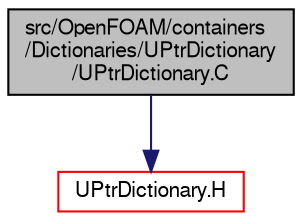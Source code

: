 digraph "src/OpenFOAM/containers/Dictionaries/UPtrDictionary/UPtrDictionary.C"
{
  bgcolor="transparent";
  edge [fontname="FreeSans",fontsize="10",labelfontname="FreeSans",labelfontsize="10"];
  node [fontname="FreeSans",fontsize="10",shape=record];
  Node1 [label="src/OpenFOAM/containers\l/Dictionaries/UPtrDictionary\l/UPtrDictionary.C",height=0.2,width=0.4,color="black", fillcolor="grey75", style="filled" fontcolor="black"];
  Node1 -> Node2 [color="midnightblue",fontsize="10",style="solid",fontname="FreeSans"];
  Node2 [label="UPtrDictionary.H",height=0.2,width=0.4,color="red",URL="$a07109.html"];
}
